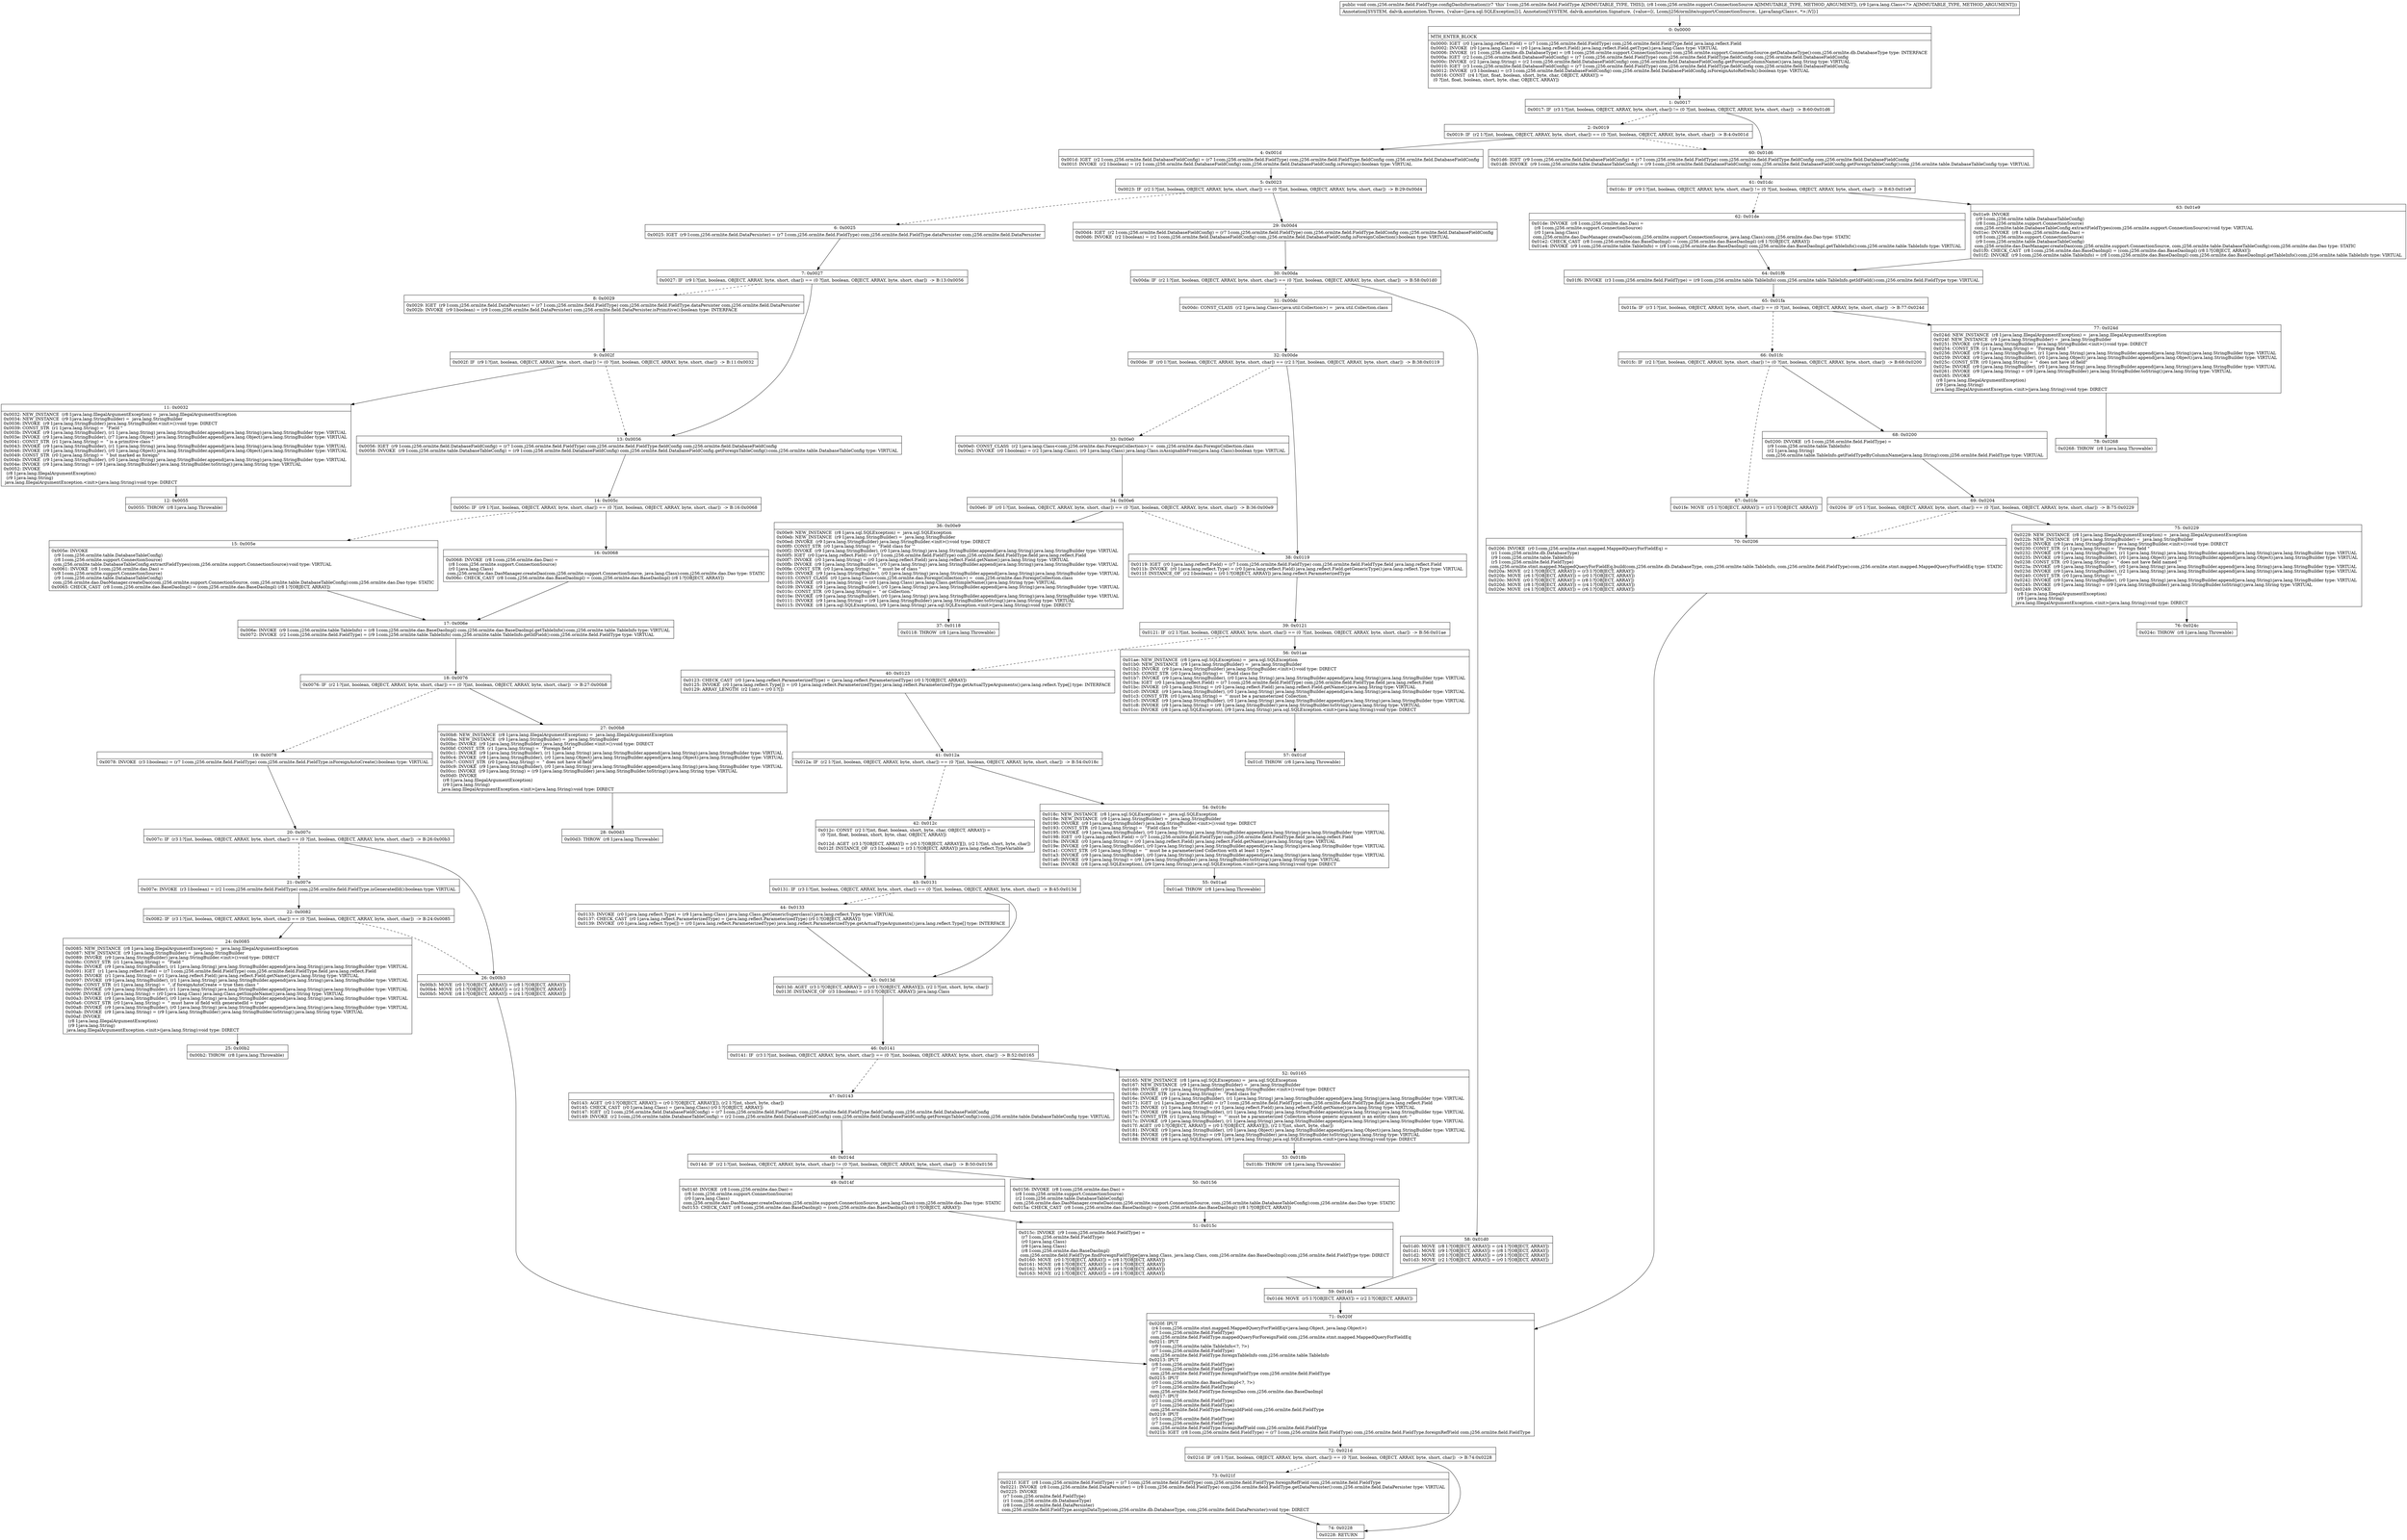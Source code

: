 digraph "CFG forcom.j256.ormlite.field.FieldType.configDaoInformation(Lcom\/j256\/ormlite\/support\/ConnectionSource;Ljava\/lang\/Class;)V" {
Node_0 [shape=record,label="{0\:\ 0x0000|MTH_ENTER_BLOCK\l|0x0000: IGET  (r0 I:java.lang.reflect.Field) = (r7 I:com.j256.ormlite.field.FieldType) com.j256.ormlite.field.FieldType.field java.lang.reflect.Field \l0x0002: INVOKE  (r0 I:java.lang.Class) = (r0 I:java.lang.reflect.Field) java.lang.reflect.Field.getType():java.lang.Class type: VIRTUAL \l0x0006: INVOKE  (r1 I:com.j256.ormlite.db.DatabaseType) = (r8 I:com.j256.ormlite.support.ConnectionSource) com.j256.ormlite.support.ConnectionSource.getDatabaseType():com.j256.ormlite.db.DatabaseType type: INTERFACE \l0x000a: IGET  (r2 I:com.j256.ormlite.field.DatabaseFieldConfig) = (r7 I:com.j256.ormlite.field.FieldType) com.j256.ormlite.field.FieldType.fieldConfig com.j256.ormlite.field.DatabaseFieldConfig \l0x000c: INVOKE  (r2 I:java.lang.String) = (r2 I:com.j256.ormlite.field.DatabaseFieldConfig) com.j256.ormlite.field.DatabaseFieldConfig.getForeignColumnName():java.lang.String type: VIRTUAL \l0x0010: IGET  (r3 I:com.j256.ormlite.field.DatabaseFieldConfig) = (r7 I:com.j256.ormlite.field.FieldType) com.j256.ormlite.field.FieldType.fieldConfig com.j256.ormlite.field.DatabaseFieldConfig \l0x0012: INVOKE  (r3 I:boolean) = (r3 I:com.j256.ormlite.field.DatabaseFieldConfig) com.j256.ormlite.field.DatabaseFieldConfig.isForeignAutoRefresh():boolean type: VIRTUAL \l0x0016: CONST  (r4 I:?[int, float, boolean, short, byte, char, OBJECT, ARRAY]) = \l  (0 ?[int, float, boolean, short, byte, char, OBJECT, ARRAY])\l \l}"];
Node_1 [shape=record,label="{1\:\ 0x0017|0x0017: IF  (r3 I:?[int, boolean, OBJECT, ARRAY, byte, short, char]) != (0 ?[int, boolean, OBJECT, ARRAY, byte, short, char])  \-\> B:60:0x01d6 \l}"];
Node_2 [shape=record,label="{2\:\ 0x0019|0x0019: IF  (r2 I:?[int, boolean, OBJECT, ARRAY, byte, short, char]) == (0 ?[int, boolean, OBJECT, ARRAY, byte, short, char])  \-\> B:4:0x001d \l}"];
Node_4 [shape=record,label="{4\:\ 0x001d|0x001d: IGET  (r2 I:com.j256.ormlite.field.DatabaseFieldConfig) = (r7 I:com.j256.ormlite.field.FieldType) com.j256.ormlite.field.FieldType.fieldConfig com.j256.ormlite.field.DatabaseFieldConfig \l0x001f: INVOKE  (r2 I:boolean) = (r2 I:com.j256.ormlite.field.DatabaseFieldConfig) com.j256.ormlite.field.DatabaseFieldConfig.isForeign():boolean type: VIRTUAL \l}"];
Node_5 [shape=record,label="{5\:\ 0x0023|0x0023: IF  (r2 I:?[int, boolean, OBJECT, ARRAY, byte, short, char]) == (0 ?[int, boolean, OBJECT, ARRAY, byte, short, char])  \-\> B:29:0x00d4 \l}"];
Node_6 [shape=record,label="{6\:\ 0x0025|0x0025: IGET  (r9 I:com.j256.ormlite.field.DataPersister) = (r7 I:com.j256.ormlite.field.FieldType) com.j256.ormlite.field.FieldType.dataPersister com.j256.ormlite.field.DataPersister \l}"];
Node_7 [shape=record,label="{7\:\ 0x0027|0x0027: IF  (r9 I:?[int, boolean, OBJECT, ARRAY, byte, short, char]) == (0 ?[int, boolean, OBJECT, ARRAY, byte, short, char])  \-\> B:13:0x0056 \l}"];
Node_8 [shape=record,label="{8\:\ 0x0029|0x0029: IGET  (r9 I:com.j256.ormlite.field.DataPersister) = (r7 I:com.j256.ormlite.field.FieldType) com.j256.ormlite.field.FieldType.dataPersister com.j256.ormlite.field.DataPersister \l0x002b: INVOKE  (r9 I:boolean) = (r9 I:com.j256.ormlite.field.DataPersister) com.j256.ormlite.field.DataPersister.isPrimitive():boolean type: INTERFACE \l}"];
Node_9 [shape=record,label="{9\:\ 0x002f|0x002f: IF  (r9 I:?[int, boolean, OBJECT, ARRAY, byte, short, char]) != (0 ?[int, boolean, OBJECT, ARRAY, byte, short, char])  \-\> B:11:0x0032 \l}"];
Node_11 [shape=record,label="{11\:\ 0x0032|0x0032: NEW_INSTANCE  (r8 I:java.lang.IllegalArgumentException) =  java.lang.IllegalArgumentException \l0x0034: NEW_INSTANCE  (r9 I:java.lang.StringBuilder) =  java.lang.StringBuilder \l0x0036: INVOKE  (r9 I:java.lang.StringBuilder) java.lang.StringBuilder.\<init\>():void type: DIRECT \l0x0039: CONST_STR  (r1 I:java.lang.String) =  \"Field \" \l0x003b: INVOKE  (r9 I:java.lang.StringBuilder), (r1 I:java.lang.String) java.lang.StringBuilder.append(java.lang.String):java.lang.StringBuilder type: VIRTUAL \l0x003e: INVOKE  (r9 I:java.lang.StringBuilder), (r7 I:java.lang.Object) java.lang.StringBuilder.append(java.lang.Object):java.lang.StringBuilder type: VIRTUAL \l0x0041: CONST_STR  (r1 I:java.lang.String) =  \" is a primitive class \" \l0x0043: INVOKE  (r9 I:java.lang.StringBuilder), (r1 I:java.lang.String) java.lang.StringBuilder.append(java.lang.String):java.lang.StringBuilder type: VIRTUAL \l0x0046: INVOKE  (r9 I:java.lang.StringBuilder), (r0 I:java.lang.Object) java.lang.StringBuilder.append(java.lang.Object):java.lang.StringBuilder type: VIRTUAL \l0x0049: CONST_STR  (r0 I:java.lang.String) =  \" but marked as foreign\" \l0x004b: INVOKE  (r9 I:java.lang.StringBuilder), (r0 I:java.lang.String) java.lang.StringBuilder.append(java.lang.String):java.lang.StringBuilder type: VIRTUAL \l0x004e: INVOKE  (r9 I:java.lang.String) = (r9 I:java.lang.StringBuilder) java.lang.StringBuilder.toString():java.lang.String type: VIRTUAL \l0x0052: INVOKE  \l  (r8 I:java.lang.IllegalArgumentException)\l  (r9 I:java.lang.String)\l java.lang.IllegalArgumentException.\<init\>(java.lang.String):void type: DIRECT \l}"];
Node_12 [shape=record,label="{12\:\ 0x0055|0x0055: THROW  (r8 I:java.lang.Throwable) \l}"];
Node_13 [shape=record,label="{13\:\ 0x0056|0x0056: IGET  (r9 I:com.j256.ormlite.field.DatabaseFieldConfig) = (r7 I:com.j256.ormlite.field.FieldType) com.j256.ormlite.field.FieldType.fieldConfig com.j256.ormlite.field.DatabaseFieldConfig \l0x0058: INVOKE  (r9 I:com.j256.ormlite.table.DatabaseTableConfig) = (r9 I:com.j256.ormlite.field.DatabaseFieldConfig) com.j256.ormlite.field.DatabaseFieldConfig.getForeignTableConfig():com.j256.ormlite.table.DatabaseTableConfig type: VIRTUAL \l}"];
Node_14 [shape=record,label="{14\:\ 0x005c|0x005c: IF  (r9 I:?[int, boolean, OBJECT, ARRAY, byte, short, char]) == (0 ?[int, boolean, OBJECT, ARRAY, byte, short, char])  \-\> B:16:0x0068 \l}"];
Node_15 [shape=record,label="{15\:\ 0x005e|0x005e: INVOKE  \l  (r9 I:com.j256.ormlite.table.DatabaseTableConfig)\l  (r8 I:com.j256.ormlite.support.ConnectionSource)\l com.j256.ormlite.table.DatabaseTableConfig.extractFieldTypes(com.j256.ormlite.support.ConnectionSource):void type: VIRTUAL \l0x0061: INVOKE  (r8 I:com.j256.ormlite.dao.Dao) = \l  (r8 I:com.j256.ormlite.support.ConnectionSource)\l  (r9 I:com.j256.ormlite.table.DatabaseTableConfig)\l com.j256.ormlite.dao.DaoManager.createDao(com.j256.ormlite.support.ConnectionSource, com.j256.ormlite.table.DatabaseTableConfig):com.j256.ormlite.dao.Dao type: STATIC \l0x0065: CHECK_CAST  (r8 I:com.j256.ormlite.dao.BaseDaoImpl) = (com.j256.ormlite.dao.BaseDaoImpl) (r8 I:?[OBJECT, ARRAY]) \l}"];
Node_16 [shape=record,label="{16\:\ 0x0068|0x0068: INVOKE  (r8 I:com.j256.ormlite.dao.Dao) = \l  (r8 I:com.j256.ormlite.support.ConnectionSource)\l  (r0 I:java.lang.Class)\l com.j256.ormlite.dao.DaoManager.createDao(com.j256.ormlite.support.ConnectionSource, java.lang.Class):com.j256.ormlite.dao.Dao type: STATIC \l0x006c: CHECK_CAST  (r8 I:com.j256.ormlite.dao.BaseDaoImpl) = (com.j256.ormlite.dao.BaseDaoImpl) (r8 I:?[OBJECT, ARRAY]) \l}"];
Node_17 [shape=record,label="{17\:\ 0x006e|0x006e: INVOKE  (r9 I:com.j256.ormlite.table.TableInfo) = (r8 I:com.j256.ormlite.dao.BaseDaoImpl) com.j256.ormlite.dao.BaseDaoImpl.getTableInfo():com.j256.ormlite.table.TableInfo type: VIRTUAL \l0x0072: INVOKE  (r2 I:com.j256.ormlite.field.FieldType) = (r9 I:com.j256.ormlite.table.TableInfo) com.j256.ormlite.table.TableInfo.getIdField():com.j256.ormlite.field.FieldType type: VIRTUAL \l}"];
Node_18 [shape=record,label="{18\:\ 0x0076|0x0076: IF  (r2 I:?[int, boolean, OBJECT, ARRAY, byte, short, char]) == (0 ?[int, boolean, OBJECT, ARRAY, byte, short, char])  \-\> B:27:0x00b8 \l}"];
Node_19 [shape=record,label="{19\:\ 0x0078|0x0078: INVOKE  (r3 I:boolean) = (r7 I:com.j256.ormlite.field.FieldType) com.j256.ormlite.field.FieldType.isForeignAutoCreate():boolean type: VIRTUAL \l}"];
Node_20 [shape=record,label="{20\:\ 0x007c|0x007c: IF  (r3 I:?[int, boolean, OBJECT, ARRAY, byte, short, char]) == (0 ?[int, boolean, OBJECT, ARRAY, byte, short, char])  \-\> B:26:0x00b3 \l}"];
Node_21 [shape=record,label="{21\:\ 0x007e|0x007e: INVOKE  (r3 I:boolean) = (r2 I:com.j256.ormlite.field.FieldType) com.j256.ormlite.field.FieldType.isGeneratedId():boolean type: VIRTUAL \l}"];
Node_22 [shape=record,label="{22\:\ 0x0082|0x0082: IF  (r3 I:?[int, boolean, OBJECT, ARRAY, byte, short, char]) == (0 ?[int, boolean, OBJECT, ARRAY, byte, short, char])  \-\> B:24:0x0085 \l}"];
Node_24 [shape=record,label="{24\:\ 0x0085|0x0085: NEW_INSTANCE  (r8 I:java.lang.IllegalArgumentException) =  java.lang.IllegalArgumentException \l0x0087: NEW_INSTANCE  (r9 I:java.lang.StringBuilder) =  java.lang.StringBuilder \l0x0089: INVOKE  (r9 I:java.lang.StringBuilder) java.lang.StringBuilder.\<init\>():void type: DIRECT \l0x008c: CONST_STR  (r1 I:java.lang.String) =  \"Field \" \l0x008e: INVOKE  (r9 I:java.lang.StringBuilder), (r1 I:java.lang.String) java.lang.StringBuilder.append(java.lang.String):java.lang.StringBuilder type: VIRTUAL \l0x0091: IGET  (r1 I:java.lang.reflect.Field) = (r7 I:com.j256.ormlite.field.FieldType) com.j256.ormlite.field.FieldType.field java.lang.reflect.Field \l0x0093: INVOKE  (r1 I:java.lang.String) = (r1 I:java.lang.reflect.Field) java.lang.reflect.Field.getName():java.lang.String type: VIRTUAL \l0x0097: INVOKE  (r9 I:java.lang.StringBuilder), (r1 I:java.lang.String) java.lang.StringBuilder.append(java.lang.String):java.lang.StringBuilder type: VIRTUAL \l0x009a: CONST_STR  (r1 I:java.lang.String) =  \", if foreignAutoCreate = true then class \" \l0x009c: INVOKE  (r9 I:java.lang.StringBuilder), (r1 I:java.lang.String) java.lang.StringBuilder.append(java.lang.String):java.lang.StringBuilder type: VIRTUAL \l0x009f: INVOKE  (r0 I:java.lang.String) = (r0 I:java.lang.Class) java.lang.Class.getSimpleName():java.lang.String type: VIRTUAL \l0x00a3: INVOKE  (r9 I:java.lang.StringBuilder), (r0 I:java.lang.String) java.lang.StringBuilder.append(java.lang.String):java.lang.StringBuilder type: VIRTUAL \l0x00a6: CONST_STR  (r0 I:java.lang.String) =  \" must have id field with generatedId = true\" \l0x00a8: INVOKE  (r9 I:java.lang.StringBuilder), (r0 I:java.lang.String) java.lang.StringBuilder.append(java.lang.String):java.lang.StringBuilder type: VIRTUAL \l0x00ab: INVOKE  (r9 I:java.lang.String) = (r9 I:java.lang.StringBuilder) java.lang.StringBuilder.toString():java.lang.String type: VIRTUAL \l0x00af: INVOKE  \l  (r8 I:java.lang.IllegalArgumentException)\l  (r9 I:java.lang.String)\l java.lang.IllegalArgumentException.\<init\>(java.lang.String):void type: DIRECT \l}"];
Node_25 [shape=record,label="{25\:\ 0x00b2|0x00b2: THROW  (r8 I:java.lang.Throwable) \l}"];
Node_26 [shape=record,label="{26\:\ 0x00b3|0x00b3: MOVE  (r0 I:?[OBJECT, ARRAY]) = (r8 I:?[OBJECT, ARRAY]) \l0x00b4: MOVE  (r5 I:?[OBJECT, ARRAY]) = (r2 I:?[OBJECT, ARRAY]) \l0x00b5: MOVE  (r8 I:?[OBJECT, ARRAY]) = (r4 I:?[OBJECT, ARRAY]) \l}"];
Node_27 [shape=record,label="{27\:\ 0x00b8|0x00b8: NEW_INSTANCE  (r8 I:java.lang.IllegalArgumentException) =  java.lang.IllegalArgumentException \l0x00ba: NEW_INSTANCE  (r9 I:java.lang.StringBuilder) =  java.lang.StringBuilder \l0x00bc: INVOKE  (r9 I:java.lang.StringBuilder) java.lang.StringBuilder.\<init\>():void type: DIRECT \l0x00bf: CONST_STR  (r1 I:java.lang.String) =  \"Foreign field \" \l0x00c1: INVOKE  (r9 I:java.lang.StringBuilder), (r1 I:java.lang.String) java.lang.StringBuilder.append(java.lang.String):java.lang.StringBuilder type: VIRTUAL \l0x00c4: INVOKE  (r9 I:java.lang.StringBuilder), (r0 I:java.lang.Object) java.lang.StringBuilder.append(java.lang.Object):java.lang.StringBuilder type: VIRTUAL \l0x00c7: CONST_STR  (r0 I:java.lang.String) =  \" does not have id field\" \l0x00c9: INVOKE  (r9 I:java.lang.StringBuilder), (r0 I:java.lang.String) java.lang.StringBuilder.append(java.lang.String):java.lang.StringBuilder type: VIRTUAL \l0x00cc: INVOKE  (r9 I:java.lang.String) = (r9 I:java.lang.StringBuilder) java.lang.StringBuilder.toString():java.lang.String type: VIRTUAL \l0x00d0: INVOKE  \l  (r8 I:java.lang.IllegalArgumentException)\l  (r9 I:java.lang.String)\l java.lang.IllegalArgumentException.\<init\>(java.lang.String):void type: DIRECT \l}"];
Node_28 [shape=record,label="{28\:\ 0x00d3|0x00d3: THROW  (r8 I:java.lang.Throwable) \l}"];
Node_29 [shape=record,label="{29\:\ 0x00d4|0x00d4: IGET  (r2 I:com.j256.ormlite.field.DatabaseFieldConfig) = (r7 I:com.j256.ormlite.field.FieldType) com.j256.ormlite.field.FieldType.fieldConfig com.j256.ormlite.field.DatabaseFieldConfig \l0x00d6: INVOKE  (r2 I:boolean) = (r2 I:com.j256.ormlite.field.DatabaseFieldConfig) com.j256.ormlite.field.DatabaseFieldConfig.isForeignCollection():boolean type: VIRTUAL \l}"];
Node_30 [shape=record,label="{30\:\ 0x00da|0x00da: IF  (r2 I:?[int, boolean, OBJECT, ARRAY, byte, short, char]) == (0 ?[int, boolean, OBJECT, ARRAY, byte, short, char])  \-\> B:58:0x01d0 \l}"];
Node_31 [shape=record,label="{31\:\ 0x00dc|0x00dc: CONST_CLASS  (r2 I:java.lang.Class\<java.util.Collection\>) =  java.util.Collection.class \l}"];
Node_32 [shape=record,label="{32\:\ 0x00de|0x00de: IF  (r0 I:?[int, boolean, OBJECT, ARRAY, byte, short, char]) == (r2 I:?[int, boolean, OBJECT, ARRAY, byte, short, char])  \-\> B:38:0x0119 \l}"];
Node_33 [shape=record,label="{33\:\ 0x00e0|0x00e0: CONST_CLASS  (r2 I:java.lang.Class\<com.j256.ormlite.dao.ForeignCollection\>) =  com.j256.ormlite.dao.ForeignCollection.class \l0x00e2: INVOKE  (r0 I:boolean) = (r2 I:java.lang.Class), (r0 I:java.lang.Class) java.lang.Class.isAssignableFrom(java.lang.Class):boolean type: VIRTUAL \l}"];
Node_34 [shape=record,label="{34\:\ 0x00e6|0x00e6: IF  (r0 I:?[int, boolean, OBJECT, ARRAY, byte, short, char]) == (0 ?[int, boolean, OBJECT, ARRAY, byte, short, char])  \-\> B:36:0x00e9 \l}"];
Node_36 [shape=record,label="{36\:\ 0x00e9|0x00e9: NEW_INSTANCE  (r8 I:java.sql.SQLException) =  java.sql.SQLException \l0x00eb: NEW_INSTANCE  (r9 I:java.lang.StringBuilder) =  java.lang.StringBuilder \l0x00ed: INVOKE  (r9 I:java.lang.StringBuilder) java.lang.StringBuilder.\<init\>():void type: DIRECT \l0x00f0: CONST_STR  (r0 I:java.lang.String) =  \"Field class for '\" \l0x00f2: INVOKE  (r9 I:java.lang.StringBuilder), (r0 I:java.lang.String) java.lang.StringBuilder.append(java.lang.String):java.lang.StringBuilder type: VIRTUAL \l0x00f5: IGET  (r0 I:java.lang.reflect.Field) = (r7 I:com.j256.ormlite.field.FieldType) com.j256.ormlite.field.FieldType.field java.lang.reflect.Field \l0x00f7: INVOKE  (r0 I:java.lang.String) = (r0 I:java.lang.reflect.Field) java.lang.reflect.Field.getName():java.lang.String type: VIRTUAL \l0x00fb: INVOKE  (r9 I:java.lang.StringBuilder), (r0 I:java.lang.String) java.lang.StringBuilder.append(java.lang.String):java.lang.StringBuilder type: VIRTUAL \l0x00fe: CONST_STR  (r0 I:java.lang.String) =  \"' must be of class \" \l0x0100: INVOKE  (r9 I:java.lang.StringBuilder), (r0 I:java.lang.String) java.lang.StringBuilder.append(java.lang.String):java.lang.StringBuilder type: VIRTUAL \l0x0103: CONST_CLASS  (r0 I:java.lang.Class\<com.j256.ormlite.dao.ForeignCollection\>) =  com.j256.ormlite.dao.ForeignCollection.class \l0x0105: INVOKE  (r0 I:java.lang.String) = (r0 I:java.lang.Class) java.lang.Class.getSimpleName():java.lang.String type: VIRTUAL \l0x0109: INVOKE  (r9 I:java.lang.StringBuilder), (r0 I:java.lang.String) java.lang.StringBuilder.append(java.lang.String):java.lang.StringBuilder type: VIRTUAL \l0x010c: CONST_STR  (r0 I:java.lang.String) =  \" or Collection.\" \l0x010e: INVOKE  (r9 I:java.lang.StringBuilder), (r0 I:java.lang.String) java.lang.StringBuilder.append(java.lang.String):java.lang.StringBuilder type: VIRTUAL \l0x0111: INVOKE  (r9 I:java.lang.String) = (r9 I:java.lang.StringBuilder) java.lang.StringBuilder.toString():java.lang.String type: VIRTUAL \l0x0115: INVOKE  (r8 I:java.sql.SQLException), (r9 I:java.lang.String) java.sql.SQLException.\<init\>(java.lang.String):void type: DIRECT \l}"];
Node_37 [shape=record,label="{37\:\ 0x0118|0x0118: THROW  (r8 I:java.lang.Throwable) \l}"];
Node_38 [shape=record,label="{38\:\ 0x0119|0x0119: IGET  (r0 I:java.lang.reflect.Field) = (r7 I:com.j256.ormlite.field.FieldType) com.j256.ormlite.field.FieldType.field java.lang.reflect.Field \l0x011b: INVOKE  (r0 I:java.lang.reflect.Type) = (r0 I:java.lang.reflect.Field) java.lang.reflect.Field.getGenericType():java.lang.reflect.Type type: VIRTUAL \l0x011f: INSTANCE_OF  (r2 I:boolean) = (r0 I:?[OBJECT, ARRAY]) java.lang.reflect.ParameterizedType \l}"];
Node_39 [shape=record,label="{39\:\ 0x0121|0x0121: IF  (r2 I:?[int, boolean, OBJECT, ARRAY, byte, short, char]) == (0 ?[int, boolean, OBJECT, ARRAY, byte, short, char])  \-\> B:56:0x01ae \l}"];
Node_40 [shape=record,label="{40\:\ 0x0123|0x0123: CHECK_CAST  (r0 I:java.lang.reflect.ParameterizedType) = (java.lang.reflect.ParameterizedType) (r0 I:?[OBJECT, ARRAY]) \l0x0125: INVOKE  (r0 I:java.lang.reflect.Type[]) = (r0 I:java.lang.reflect.ParameterizedType) java.lang.reflect.ParameterizedType.getActualTypeArguments():java.lang.reflect.Type[] type: INTERFACE \l0x0129: ARRAY_LENGTH  (r2 I:int) = (r0 I:?[]) \l}"];
Node_41 [shape=record,label="{41\:\ 0x012a|0x012a: IF  (r2 I:?[int, boolean, OBJECT, ARRAY, byte, short, char]) == (0 ?[int, boolean, OBJECT, ARRAY, byte, short, char])  \-\> B:54:0x018c \l}"];
Node_42 [shape=record,label="{42\:\ 0x012c|0x012c: CONST  (r2 I:?[int, float, boolean, short, byte, char, OBJECT, ARRAY]) = \l  (0 ?[int, float, boolean, short, byte, char, OBJECT, ARRAY])\l \l0x012d: AGET  (r3 I:?[OBJECT, ARRAY]) = (r0 I:?[OBJECT, ARRAY][]), (r2 I:?[int, short, byte, char]) \l0x012f: INSTANCE_OF  (r3 I:boolean) = (r3 I:?[OBJECT, ARRAY]) java.lang.reflect.TypeVariable \l}"];
Node_43 [shape=record,label="{43\:\ 0x0131|0x0131: IF  (r3 I:?[int, boolean, OBJECT, ARRAY, byte, short, char]) == (0 ?[int, boolean, OBJECT, ARRAY, byte, short, char])  \-\> B:45:0x013d \l}"];
Node_44 [shape=record,label="{44\:\ 0x0133|0x0133: INVOKE  (r0 I:java.lang.reflect.Type) = (r9 I:java.lang.Class) java.lang.Class.getGenericSuperclass():java.lang.reflect.Type type: VIRTUAL \l0x0137: CHECK_CAST  (r0 I:java.lang.reflect.ParameterizedType) = (java.lang.reflect.ParameterizedType) (r0 I:?[OBJECT, ARRAY]) \l0x0139: INVOKE  (r0 I:java.lang.reflect.Type[]) = (r0 I:java.lang.reflect.ParameterizedType) java.lang.reflect.ParameterizedType.getActualTypeArguments():java.lang.reflect.Type[] type: INTERFACE \l}"];
Node_45 [shape=record,label="{45\:\ 0x013d|0x013d: AGET  (r3 I:?[OBJECT, ARRAY]) = (r0 I:?[OBJECT, ARRAY][]), (r2 I:?[int, short, byte, char]) \l0x013f: INSTANCE_OF  (r3 I:boolean) = (r3 I:?[OBJECT, ARRAY]) java.lang.Class \l}"];
Node_46 [shape=record,label="{46\:\ 0x0141|0x0141: IF  (r3 I:?[int, boolean, OBJECT, ARRAY, byte, short, char]) == (0 ?[int, boolean, OBJECT, ARRAY, byte, short, char])  \-\> B:52:0x0165 \l}"];
Node_47 [shape=record,label="{47\:\ 0x0143|0x0143: AGET  (r0 I:?[OBJECT, ARRAY]) = (r0 I:?[OBJECT, ARRAY][]), (r2 I:?[int, short, byte, char]) \l0x0145: CHECK_CAST  (r0 I:java.lang.Class) = (java.lang.Class) (r0 I:?[OBJECT, ARRAY]) \l0x0147: IGET  (r2 I:com.j256.ormlite.field.DatabaseFieldConfig) = (r7 I:com.j256.ormlite.field.FieldType) com.j256.ormlite.field.FieldType.fieldConfig com.j256.ormlite.field.DatabaseFieldConfig \l0x0149: INVOKE  (r2 I:com.j256.ormlite.table.DatabaseTableConfig) = (r2 I:com.j256.ormlite.field.DatabaseFieldConfig) com.j256.ormlite.field.DatabaseFieldConfig.getForeignTableConfig():com.j256.ormlite.table.DatabaseTableConfig type: VIRTUAL \l}"];
Node_48 [shape=record,label="{48\:\ 0x014d|0x014d: IF  (r2 I:?[int, boolean, OBJECT, ARRAY, byte, short, char]) != (0 ?[int, boolean, OBJECT, ARRAY, byte, short, char])  \-\> B:50:0x0156 \l}"];
Node_49 [shape=record,label="{49\:\ 0x014f|0x014f: INVOKE  (r8 I:com.j256.ormlite.dao.Dao) = \l  (r8 I:com.j256.ormlite.support.ConnectionSource)\l  (r0 I:java.lang.Class)\l com.j256.ormlite.dao.DaoManager.createDao(com.j256.ormlite.support.ConnectionSource, java.lang.Class):com.j256.ormlite.dao.Dao type: STATIC \l0x0153: CHECK_CAST  (r8 I:com.j256.ormlite.dao.BaseDaoImpl) = (com.j256.ormlite.dao.BaseDaoImpl) (r8 I:?[OBJECT, ARRAY]) \l}"];
Node_50 [shape=record,label="{50\:\ 0x0156|0x0156: INVOKE  (r8 I:com.j256.ormlite.dao.Dao) = \l  (r8 I:com.j256.ormlite.support.ConnectionSource)\l  (r2 I:com.j256.ormlite.table.DatabaseTableConfig)\l com.j256.ormlite.dao.DaoManager.createDao(com.j256.ormlite.support.ConnectionSource, com.j256.ormlite.table.DatabaseTableConfig):com.j256.ormlite.dao.Dao type: STATIC \l0x015a: CHECK_CAST  (r8 I:com.j256.ormlite.dao.BaseDaoImpl) = (com.j256.ormlite.dao.BaseDaoImpl) (r8 I:?[OBJECT, ARRAY]) \l}"];
Node_51 [shape=record,label="{51\:\ 0x015c|0x015c: INVOKE  (r9 I:com.j256.ormlite.field.FieldType) = \l  (r7 I:com.j256.ormlite.field.FieldType)\l  (r0 I:java.lang.Class)\l  (r9 I:java.lang.Class)\l  (r8 I:com.j256.ormlite.dao.BaseDaoImpl)\l com.j256.ormlite.field.FieldType.findForeignFieldType(java.lang.Class, java.lang.Class, com.j256.ormlite.dao.BaseDaoImpl):com.j256.ormlite.field.FieldType type: DIRECT \l0x0160: MOVE  (r0 I:?[OBJECT, ARRAY]) = (r8 I:?[OBJECT, ARRAY]) \l0x0161: MOVE  (r8 I:?[OBJECT, ARRAY]) = (r9 I:?[OBJECT, ARRAY]) \l0x0162: MOVE  (r9 I:?[OBJECT, ARRAY]) = (r4 I:?[OBJECT, ARRAY]) \l0x0163: MOVE  (r2 I:?[OBJECT, ARRAY]) = (r9 I:?[OBJECT, ARRAY]) \l}"];
Node_52 [shape=record,label="{52\:\ 0x0165|0x0165: NEW_INSTANCE  (r8 I:java.sql.SQLException) =  java.sql.SQLException \l0x0167: NEW_INSTANCE  (r9 I:java.lang.StringBuilder) =  java.lang.StringBuilder \l0x0169: INVOKE  (r9 I:java.lang.StringBuilder) java.lang.StringBuilder.\<init\>():void type: DIRECT \l0x016c: CONST_STR  (r1 I:java.lang.String) =  \"Field class for '\" \l0x016e: INVOKE  (r9 I:java.lang.StringBuilder), (r1 I:java.lang.String) java.lang.StringBuilder.append(java.lang.String):java.lang.StringBuilder type: VIRTUAL \l0x0171: IGET  (r1 I:java.lang.reflect.Field) = (r7 I:com.j256.ormlite.field.FieldType) com.j256.ormlite.field.FieldType.field java.lang.reflect.Field \l0x0173: INVOKE  (r1 I:java.lang.String) = (r1 I:java.lang.reflect.Field) java.lang.reflect.Field.getName():java.lang.String type: VIRTUAL \l0x0177: INVOKE  (r9 I:java.lang.StringBuilder), (r1 I:java.lang.String) java.lang.StringBuilder.append(java.lang.String):java.lang.StringBuilder type: VIRTUAL \l0x017a: CONST_STR  (r1 I:java.lang.String) =  \"' must be a parameterized Collection whose generic argument is an entity class not: \" \l0x017c: INVOKE  (r9 I:java.lang.StringBuilder), (r1 I:java.lang.String) java.lang.StringBuilder.append(java.lang.String):java.lang.StringBuilder type: VIRTUAL \l0x017f: AGET  (r0 I:?[OBJECT, ARRAY]) = (r0 I:?[OBJECT, ARRAY][]), (r2 I:?[int, short, byte, char]) \l0x0181: INVOKE  (r9 I:java.lang.StringBuilder), (r0 I:java.lang.Object) java.lang.StringBuilder.append(java.lang.Object):java.lang.StringBuilder type: VIRTUAL \l0x0184: INVOKE  (r9 I:java.lang.String) = (r9 I:java.lang.StringBuilder) java.lang.StringBuilder.toString():java.lang.String type: VIRTUAL \l0x0188: INVOKE  (r8 I:java.sql.SQLException), (r9 I:java.lang.String) java.sql.SQLException.\<init\>(java.lang.String):void type: DIRECT \l}"];
Node_53 [shape=record,label="{53\:\ 0x018b|0x018b: THROW  (r8 I:java.lang.Throwable) \l}"];
Node_54 [shape=record,label="{54\:\ 0x018c|0x018c: NEW_INSTANCE  (r8 I:java.sql.SQLException) =  java.sql.SQLException \l0x018e: NEW_INSTANCE  (r9 I:java.lang.StringBuilder) =  java.lang.StringBuilder \l0x0190: INVOKE  (r9 I:java.lang.StringBuilder) java.lang.StringBuilder.\<init\>():void type: DIRECT \l0x0193: CONST_STR  (r0 I:java.lang.String) =  \"Field class for '\" \l0x0195: INVOKE  (r9 I:java.lang.StringBuilder), (r0 I:java.lang.String) java.lang.StringBuilder.append(java.lang.String):java.lang.StringBuilder type: VIRTUAL \l0x0198: IGET  (r0 I:java.lang.reflect.Field) = (r7 I:com.j256.ormlite.field.FieldType) com.j256.ormlite.field.FieldType.field java.lang.reflect.Field \l0x019a: INVOKE  (r0 I:java.lang.String) = (r0 I:java.lang.reflect.Field) java.lang.reflect.Field.getName():java.lang.String type: VIRTUAL \l0x019e: INVOKE  (r9 I:java.lang.StringBuilder), (r0 I:java.lang.String) java.lang.StringBuilder.append(java.lang.String):java.lang.StringBuilder type: VIRTUAL \l0x01a1: CONST_STR  (r0 I:java.lang.String) =  \"' must be a parameterized Collection with at least 1 type.\" \l0x01a3: INVOKE  (r9 I:java.lang.StringBuilder), (r0 I:java.lang.String) java.lang.StringBuilder.append(java.lang.String):java.lang.StringBuilder type: VIRTUAL \l0x01a6: INVOKE  (r9 I:java.lang.String) = (r9 I:java.lang.StringBuilder) java.lang.StringBuilder.toString():java.lang.String type: VIRTUAL \l0x01aa: INVOKE  (r8 I:java.sql.SQLException), (r9 I:java.lang.String) java.sql.SQLException.\<init\>(java.lang.String):void type: DIRECT \l}"];
Node_55 [shape=record,label="{55\:\ 0x01ad|0x01ad: THROW  (r8 I:java.lang.Throwable) \l}"];
Node_56 [shape=record,label="{56\:\ 0x01ae|0x01ae: NEW_INSTANCE  (r8 I:java.sql.SQLException) =  java.sql.SQLException \l0x01b0: NEW_INSTANCE  (r9 I:java.lang.StringBuilder) =  java.lang.StringBuilder \l0x01b2: INVOKE  (r9 I:java.lang.StringBuilder) java.lang.StringBuilder.\<init\>():void type: DIRECT \l0x01b5: CONST_STR  (r0 I:java.lang.String) =  \"Field class for '\" \l0x01b7: INVOKE  (r9 I:java.lang.StringBuilder), (r0 I:java.lang.String) java.lang.StringBuilder.append(java.lang.String):java.lang.StringBuilder type: VIRTUAL \l0x01ba: IGET  (r0 I:java.lang.reflect.Field) = (r7 I:com.j256.ormlite.field.FieldType) com.j256.ormlite.field.FieldType.field java.lang.reflect.Field \l0x01bc: INVOKE  (r0 I:java.lang.String) = (r0 I:java.lang.reflect.Field) java.lang.reflect.Field.getName():java.lang.String type: VIRTUAL \l0x01c0: INVOKE  (r9 I:java.lang.StringBuilder), (r0 I:java.lang.String) java.lang.StringBuilder.append(java.lang.String):java.lang.StringBuilder type: VIRTUAL \l0x01c3: CONST_STR  (r0 I:java.lang.String) =  \"' must be a parameterized Collection.\" \l0x01c5: INVOKE  (r9 I:java.lang.StringBuilder), (r0 I:java.lang.String) java.lang.StringBuilder.append(java.lang.String):java.lang.StringBuilder type: VIRTUAL \l0x01c8: INVOKE  (r9 I:java.lang.String) = (r9 I:java.lang.StringBuilder) java.lang.StringBuilder.toString():java.lang.String type: VIRTUAL \l0x01cc: INVOKE  (r8 I:java.sql.SQLException), (r9 I:java.lang.String) java.sql.SQLException.\<init\>(java.lang.String):void type: DIRECT \l}"];
Node_57 [shape=record,label="{57\:\ 0x01cf|0x01cf: THROW  (r8 I:java.lang.Throwable) \l}"];
Node_58 [shape=record,label="{58\:\ 0x01d0|0x01d0: MOVE  (r8 I:?[OBJECT, ARRAY]) = (r4 I:?[OBJECT, ARRAY]) \l0x01d1: MOVE  (r9 I:?[OBJECT, ARRAY]) = (r8 I:?[OBJECT, ARRAY]) \l0x01d2: MOVE  (r0 I:?[OBJECT, ARRAY]) = (r9 I:?[OBJECT, ARRAY]) \l0x01d3: MOVE  (r2 I:?[OBJECT, ARRAY]) = (r0 I:?[OBJECT, ARRAY]) \l}"];
Node_59 [shape=record,label="{59\:\ 0x01d4|0x01d4: MOVE  (r5 I:?[OBJECT, ARRAY]) = (r2 I:?[OBJECT, ARRAY]) \l}"];
Node_60 [shape=record,label="{60\:\ 0x01d6|0x01d6: IGET  (r9 I:com.j256.ormlite.field.DatabaseFieldConfig) = (r7 I:com.j256.ormlite.field.FieldType) com.j256.ormlite.field.FieldType.fieldConfig com.j256.ormlite.field.DatabaseFieldConfig \l0x01d8: INVOKE  (r9 I:com.j256.ormlite.table.DatabaseTableConfig) = (r9 I:com.j256.ormlite.field.DatabaseFieldConfig) com.j256.ormlite.field.DatabaseFieldConfig.getForeignTableConfig():com.j256.ormlite.table.DatabaseTableConfig type: VIRTUAL \l}"];
Node_61 [shape=record,label="{61\:\ 0x01dc|0x01dc: IF  (r9 I:?[int, boolean, OBJECT, ARRAY, byte, short, char]) != (0 ?[int, boolean, OBJECT, ARRAY, byte, short, char])  \-\> B:63:0x01e9 \l}"];
Node_62 [shape=record,label="{62\:\ 0x01de|0x01de: INVOKE  (r8 I:com.j256.ormlite.dao.Dao) = \l  (r8 I:com.j256.ormlite.support.ConnectionSource)\l  (r0 I:java.lang.Class)\l com.j256.ormlite.dao.DaoManager.createDao(com.j256.ormlite.support.ConnectionSource, java.lang.Class):com.j256.ormlite.dao.Dao type: STATIC \l0x01e2: CHECK_CAST  (r8 I:com.j256.ormlite.dao.BaseDaoImpl) = (com.j256.ormlite.dao.BaseDaoImpl) (r8 I:?[OBJECT, ARRAY]) \l0x01e4: INVOKE  (r9 I:com.j256.ormlite.table.TableInfo) = (r8 I:com.j256.ormlite.dao.BaseDaoImpl) com.j256.ormlite.dao.BaseDaoImpl.getTableInfo():com.j256.ormlite.table.TableInfo type: VIRTUAL \l}"];
Node_63 [shape=record,label="{63\:\ 0x01e9|0x01e9: INVOKE  \l  (r9 I:com.j256.ormlite.table.DatabaseTableConfig)\l  (r8 I:com.j256.ormlite.support.ConnectionSource)\l com.j256.ormlite.table.DatabaseTableConfig.extractFieldTypes(com.j256.ormlite.support.ConnectionSource):void type: VIRTUAL \l0x01ec: INVOKE  (r8 I:com.j256.ormlite.dao.Dao) = \l  (r8 I:com.j256.ormlite.support.ConnectionSource)\l  (r9 I:com.j256.ormlite.table.DatabaseTableConfig)\l com.j256.ormlite.dao.DaoManager.createDao(com.j256.ormlite.support.ConnectionSource, com.j256.ormlite.table.DatabaseTableConfig):com.j256.ormlite.dao.Dao type: STATIC \l0x01f0: CHECK_CAST  (r8 I:com.j256.ormlite.dao.BaseDaoImpl) = (com.j256.ormlite.dao.BaseDaoImpl) (r8 I:?[OBJECT, ARRAY]) \l0x01f2: INVOKE  (r9 I:com.j256.ormlite.table.TableInfo) = (r8 I:com.j256.ormlite.dao.BaseDaoImpl) com.j256.ormlite.dao.BaseDaoImpl.getTableInfo():com.j256.ormlite.table.TableInfo type: VIRTUAL \l}"];
Node_64 [shape=record,label="{64\:\ 0x01f6|0x01f6: INVOKE  (r3 I:com.j256.ormlite.field.FieldType) = (r9 I:com.j256.ormlite.table.TableInfo) com.j256.ormlite.table.TableInfo.getIdField():com.j256.ormlite.field.FieldType type: VIRTUAL \l}"];
Node_65 [shape=record,label="{65\:\ 0x01fa|0x01fa: IF  (r3 I:?[int, boolean, OBJECT, ARRAY, byte, short, char]) == (0 ?[int, boolean, OBJECT, ARRAY, byte, short, char])  \-\> B:77:0x024d \l}"];
Node_66 [shape=record,label="{66\:\ 0x01fc|0x01fc: IF  (r2 I:?[int, boolean, OBJECT, ARRAY, byte, short, char]) != (0 ?[int, boolean, OBJECT, ARRAY, byte, short, char])  \-\> B:68:0x0200 \l}"];
Node_67 [shape=record,label="{67\:\ 0x01fe|0x01fe: MOVE  (r5 I:?[OBJECT, ARRAY]) = (r3 I:?[OBJECT, ARRAY]) \l}"];
Node_68 [shape=record,label="{68\:\ 0x0200|0x0200: INVOKE  (r5 I:com.j256.ormlite.field.FieldType) = \l  (r9 I:com.j256.ormlite.table.TableInfo)\l  (r2 I:java.lang.String)\l com.j256.ormlite.table.TableInfo.getFieldTypeByColumnName(java.lang.String):com.j256.ormlite.field.FieldType type: VIRTUAL \l}"];
Node_69 [shape=record,label="{69\:\ 0x0204|0x0204: IF  (r5 I:?[int, boolean, OBJECT, ARRAY, byte, short, char]) == (0 ?[int, boolean, OBJECT, ARRAY, byte, short, char])  \-\> B:75:0x0229 \l}"];
Node_70 [shape=record,label="{70\:\ 0x0206|0x0206: INVOKE  (r0 I:com.j256.ormlite.stmt.mapped.MappedQueryForFieldEq) = \l  (r1 I:com.j256.ormlite.db.DatabaseType)\l  (r9 I:com.j256.ormlite.table.TableInfo)\l  (r5 I:com.j256.ormlite.field.FieldType)\l com.j256.ormlite.stmt.mapped.MappedQueryForFieldEq.build(com.j256.ormlite.db.DatabaseType, com.j256.ormlite.table.TableInfo, com.j256.ormlite.field.FieldType):com.j256.ormlite.stmt.mapped.MappedQueryForFieldEq type: STATIC \l0x020a: MOVE  (r2 I:?[OBJECT, ARRAY]) = (r3 I:?[OBJECT, ARRAY]) \l0x020b: MOVE  (r6 I:?[OBJECT, ARRAY]) = (r0 I:?[OBJECT, ARRAY]) \l0x020c: MOVE  (r0 I:?[OBJECT, ARRAY]) = (r8 I:?[OBJECT, ARRAY]) \l0x020d: MOVE  (r8 I:?[OBJECT, ARRAY]) = (r4 I:?[OBJECT, ARRAY]) \l0x020e: MOVE  (r4 I:?[OBJECT, ARRAY]) = (r6 I:?[OBJECT, ARRAY]) \l}"];
Node_71 [shape=record,label="{71\:\ 0x020f|0x020f: IPUT  \l  (r4 I:com.j256.ormlite.stmt.mapped.MappedQueryForFieldEq\<java.lang.Object, java.lang.Object\>)\l  (r7 I:com.j256.ormlite.field.FieldType)\l com.j256.ormlite.field.FieldType.mappedQueryForForeignField com.j256.ormlite.stmt.mapped.MappedQueryForFieldEq \l0x0211: IPUT  \l  (r9 I:com.j256.ormlite.table.TableInfo\<?, ?\>)\l  (r7 I:com.j256.ormlite.field.FieldType)\l com.j256.ormlite.field.FieldType.foreignTableInfo com.j256.ormlite.table.TableInfo \l0x0213: IPUT  \l  (r8 I:com.j256.ormlite.field.FieldType)\l  (r7 I:com.j256.ormlite.field.FieldType)\l com.j256.ormlite.field.FieldType.foreignFieldType com.j256.ormlite.field.FieldType \l0x0215: IPUT  \l  (r0 I:com.j256.ormlite.dao.BaseDaoImpl\<?, ?\>)\l  (r7 I:com.j256.ormlite.field.FieldType)\l com.j256.ormlite.field.FieldType.foreignDao com.j256.ormlite.dao.BaseDaoImpl \l0x0217: IPUT  \l  (r2 I:com.j256.ormlite.field.FieldType)\l  (r7 I:com.j256.ormlite.field.FieldType)\l com.j256.ormlite.field.FieldType.foreignIdField com.j256.ormlite.field.FieldType \l0x0219: IPUT  \l  (r5 I:com.j256.ormlite.field.FieldType)\l  (r7 I:com.j256.ormlite.field.FieldType)\l com.j256.ormlite.field.FieldType.foreignRefField com.j256.ormlite.field.FieldType \l0x021b: IGET  (r8 I:com.j256.ormlite.field.FieldType) = (r7 I:com.j256.ormlite.field.FieldType) com.j256.ormlite.field.FieldType.foreignRefField com.j256.ormlite.field.FieldType \l}"];
Node_72 [shape=record,label="{72\:\ 0x021d|0x021d: IF  (r8 I:?[int, boolean, OBJECT, ARRAY, byte, short, char]) == (0 ?[int, boolean, OBJECT, ARRAY, byte, short, char])  \-\> B:74:0x0228 \l}"];
Node_73 [shape=record,label="{73\:\ 0x021f|0x021f: IGET  (r8 I:com.j256.ormlite.field.FieldType) = (r7 I:com.j256.ormlite.field.FieldType) com.j256.ormlite.field.FieldType.foreignRefField com.j256.ormlite.field.FieldType \l0x0221: INVOKE  (r8 I:com.j256.ormlite.field.DataPersister) = (r8 I:com.j256.ormlite.field.FieldType) com.j256.ormlite.field.FieldType.getDataPersister():com.j256.ormlite.field.DataPersister type: VIRTUAL \l0x0225: INVOKE  \l  (r7 I:com.j256.ormlite.field.FieldType)\l  (r1 I:com.j256.ormlite.db.DatabaseType)\l  (r8 I:com.j256.ormlite.field.DataPersister)\l com.j256.ormlite.field.FieldType.assignDataType(com.j256.ormlite.db.DatabaseType, com.j256.ormlite.field.DataPersister):void type: DIRECT \l}"];
Node_74 [shape=record,label="{74\:\ 0x0228|0x0228: RETURN   \l}"];
Node_75 [shape=record,label="{75\:\ 0x0229|0x0229: NEW_INSTANCE  (r8 I:java.lang.IllegalArgumentException) =  java.lang.IllegalArgumentException \l0x022b: NEW_INSTANCE  (r9 I:java.lang.StringBuilder) =  java.lang.StringBuilder \l0x022d: INVOKE  (r9 I:java.lang.StringBuilder) java.lang.StringBuilder.\<init\>():void type: DIRECT \l0x0230: CONST_STR  (r1 I:java.lang.String) =  \"Foreign field \" \l0x0232: INVOKE  (r9 I:java.lang.StringBuilder), (r1 I:java.lang.String) java.lang.StringBuilder.append(java.lang.String):java.lang.StringBuilder type: VIRTUAL \l0x0235: INVOKE  (r9 I:java.lang.StringBuilder), (r0 I:java.lang.Object) java.lang.StringBuilder.append(java.lang.Object):java.lang.StringBuilder type: VIRTUAL \l0x0238: CONST_STR  (r0 I:java.lang.String) =  \" does not have field named '\" \l0x023a: INVOKE  (r9 I:java.lang.StringBuilder), (r0 I:java.lang.String) java.lang.StringBuilder.append(java.lang.String):java.lang.StringBuilder type: VIRTUAL \l0x023d: INVOKE  (r9 I:java.lang.StringBuilder), (r2 I:java.lang.String) java.lang.StringBuilder.append(java.lang.String):java.lang.StringBuilder type: VIRTUAL \l0x0240: CONST_STR  (r0 I:java.lang.String) =  \"'\" \l0x0242: INVOKE  (r9 I:java.lang.StringBuilder), (r0 I:java.lang.String) java.lang.StringBuilder.append(java.lang.String):java.lang.StringBuilder type: VIRTUAL \l0x0245: INVOKE  (r9 I:java.lang.String) = (r9 I:java.lang.StringBuilder) java.lang.StringBuilder.toString():java.lang.String type: VIRTUAL \l0x0249: INVOKE  \l  (r8 I:java.lang.IllegalArgumentException)\l  (r9 I:java.lang.String)\l java.lang.IllegalArgumentException.\<init\>(java.lang.String):void type: DIRECT \l}"];
Node_76 [shape=record,label="{76\:\ 0x024c|0x024c: THROW  (r8 I:java.lang.Throwable) \l}"];
Node_77 [shape=record,label="{77\:\ 0x024d|0x024d: NEW_INSTANCE  (r8 I:java.lang.IllegalArgumentException) =  java.lang.IllegalArgumentException \l0x024f: NEW_INSTANCE  (r9 I:java.lang.StringBuilder) =  java.lang.StringBuilder \l0x0251: INVOKE  (r9 I:java.lang.StringBuilder) java.lang.StringBuilder.\<init\>():void type: DIRECT \l0x0254: CONST_STR  (r1 I:java.lang.String) =  \"Foreign field \" \l0x0256: INVOKE  (r9 I:java.lang.StringBuilder), (r1 I:java.lang.String) java.lang.StringBuilder.append(java.lang.String):java.lang.StringBuilder type: VIRTUAL \l0x0259: INVOKE  (r9 I:java.lang.StringBuilder), (r0 I:java.lang.Object) java.lang.StringBuilder.append(java.lang.Object):java.lang.StringBuilder type: VIRTUAL \l0x025c: CONST_STR  (r0 I:java.lang.String) =  \" does not have id field\" \l0x025e: INVOKE  (r9 I:java.lang.StringBuilder), (r0 I:java.lang.String) java.lang.StringBuilder.append(java.lang.String):java.lang.StringBuilder type: VIRTUAL \l0x0261: INVOKE  (r9 I:java.lang.String) = (r9 I:java.lang.StringBuilder) java.lang.StringBuilder.toString():java.lang.String type: VIRTUAL \l0x0265: INVOKE  \l  (r8 I:java.lang.IllegalArgumentException)\l  (r9 I:java.lang.String)\l java.lang.IllegalArgumentException.\<init\>(java.lang.String):void type: DIRECT \l}"];
Node_78 [shape=record,label="{78\:\ 0x0268|0x0268: THROW  (r8 I:java.lang.Throwable) \l}"];
MethodNode[shape=record,label="{public void com.j256.ormlite.field.FieldType.configDaoInformation((r7 'this' I:com.j256.ormlite.field.FieldType A[IMMUTABLE_TYPE, THIS]), (r8 I:com.j256.ormlite.support.ConnectionSource A[IMMUTABLE_TYPE, METHOD_ARGUMENT]), (r9 I:java.lang.Class\<?\> A[IMMUTABLE_TYPE, METHOD_ARGUMENT]))  | Annotation[SYSTEM, dalvik.annotation.Throws, \{value=[java.sql.SQLException]\}], Annotation[SYSTEM, dalvik.annotation.Signature, \{value=[(, Lcom\/j256\/ormlite\/support\/ConnectionSource;, Ljava\/lang\/Class\<, *\>;)V]\}]\l}"];
MethodNode -> Node_0;
Node_0 -> Node_1;
Node_1 -> Node_2[style=dashed];
Node_1 -> Node_60;
Node_2 -> Node_4;
Node_2 -> Node_60[style=dashed];
Node_4 -> Node_5;
Node_5 -> Node_6[style=dashed];
Node_5 -> Node_29;
Node_6 -> Node_7;
Node_7 -> Node_8[style=dashed];
Node_7 -> Node_13;
Node_8 -> Node_9;
Node_9 -> Node_11;
Node_9 -> Node_13[style=dashed];
Node_11 -> Node_12;
Node_13 -> Node_14;
Node_14 -> Node_15[style=dashed];
Node_14 -> Node_16;
Node_15 -> Node_17;
Node_16 -> Node_17;
Node_17 -> Node_18;
Node_18 -> Node_19[style=dashed];
Node_18 -> Node_27;
Node_19 -> Node_20;
Node_20 -> Node_21[style=dashed];
Node_20 -> Node_26;
Node_21 -> Node_22;
Node_22 -> Node_24;
Node_22 -> Node_26[style=dashed];
Node_24 -> Node_25;
Node_26 -> Node_71;
Node_27 -> Node_28;
Node_29 -> Node_30;
Node_30 -> Node_31[style=dashed];
Node_30 -> Node_58;
Node_31 -> Node_32;
Node_32 -> Node_33[style=dashed];
Node_32 -> Node_38;
Node_33 -> Node_34;
Node_34 -> Node_36;
Node_34 -> Node_38[style=dashed];
Node_36 -> Node_37;
Node_38 -> Node_39;
Node_39 -> Node_40[style=dashed];
Node_39 -> Node_56;
Node_40 -> Node_41;
Node_41 -> Node_42[style=dashed];
Node_41 -> Node_54;
Node_42 -> Node_43;
Node_43 -> Node_44[style=dashed];
Node_43 -> Node_45;
Node_44 -> Node_45;
Node_45 -> Node_46;
Node_46 -> Node_47[style=dashed];
Node_46 -> Node_52;
Node_47 -> Node_48;
Node_48 -> Node_49[style=dashed];
Node_48 -> Node_50;
Node_49 -> Node_51;
Node_50 -> Node_51;
Node_51 -> Node_59;
Node_52 -> Node_53;
Node_54 -> Node_55;
Node_56 -> Node_57;
Node_58 -> Node_59;
Node_59 -> Node_71;
Node_60 -> Node_61;
Node_61 -> Node_62[style=dashed];
Node_61 -> Node_63;
Node_62 -> Node_64;
Node_63 -> Node_64;
Node_64 -> Node_65;
Node_65 -> Node_66[style=dashed];
Node_65 -> Node_77;
Node_66 -> Node_67[style=dashed];
Node_66 -> Node_68;
Node_67 -> Node_70;
Node_68 -> Node_69;
Node_69 -> Node_70[style=dashed];
Node_69 -> Node_75;
Node_70 -> Node_71;
Node_71 -> Node_72;
Node_72 -> Node_73[style=dashed];
Node_72 -> Node_74;
Node_73 -> Node_74;
Node_75 -> Node_76;
Node_77 -> Node_78;
}

